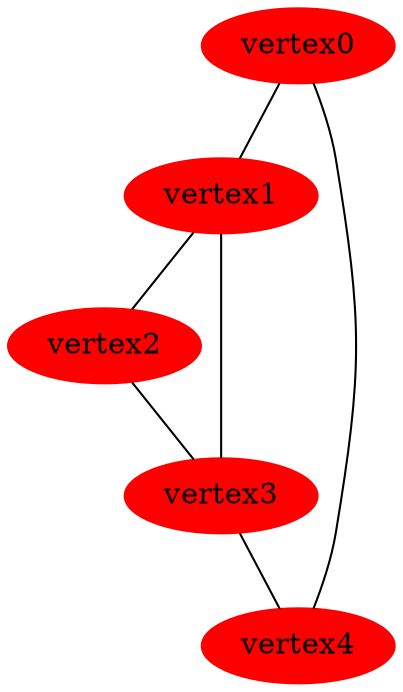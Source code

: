 Graph {
vertex0 [style=filled, color=red]
vertex1 [style=filled, color=red]
vertex2 [style=filled, color=red]
vertex3 [style=filled, color=red]
vertex4 [style=filled, color=red]
vertex0 -- vertex1
vertex0 -- vertex4

vertex1 -- vertex2
vertex1 -- vertex3

vertex2 -- vertex3

vertex3 -- vertex4


}
